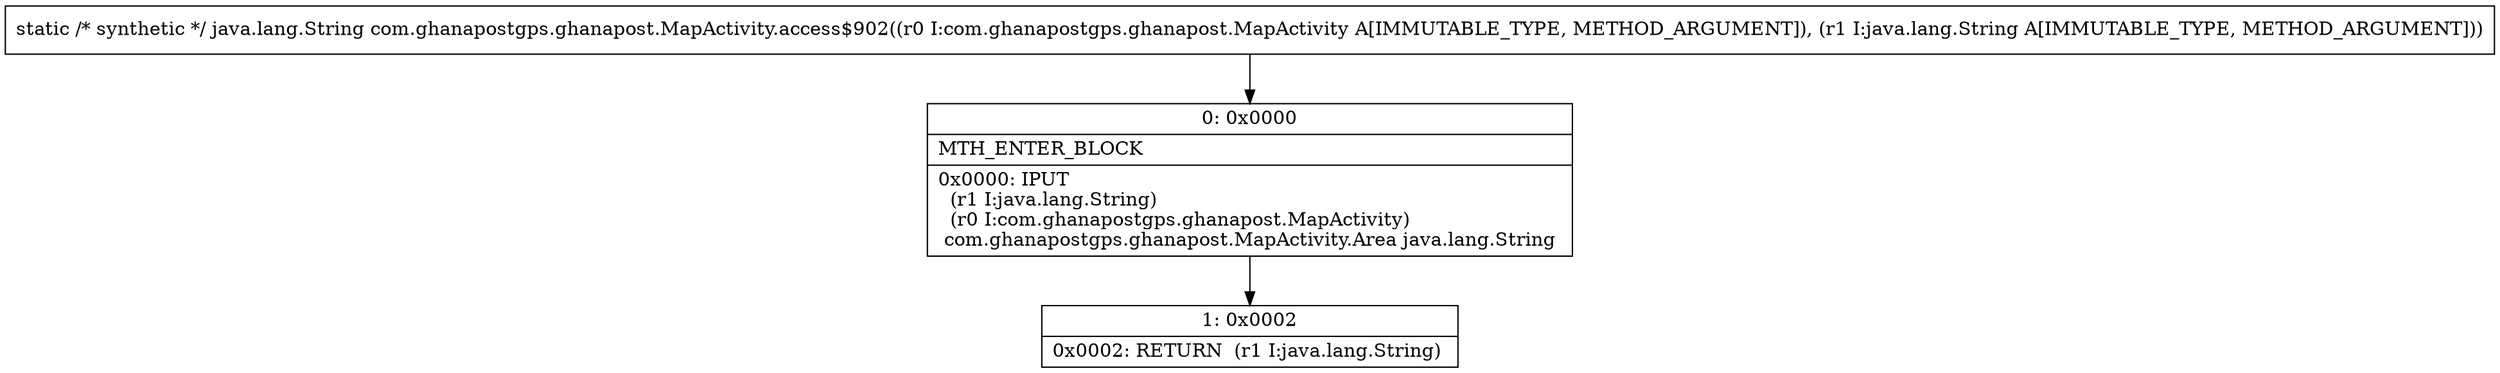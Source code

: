 digraph "CFG forcom.ghanapostgps.ghanapost.MapActivity.access$902(Lcom\/ghanapostgps\/ghanapost\/MapActivity;Ljava\/lang\/String;)Ljava\/lang\/String;" {
Node_0 [shape=record,label="{0\:\ 0x0000|MTH_ENTER_BLOCK\l|0x0000: IPUT  \l  (r1 I:java.lang.String)\l  (r0 I:com.ghanapostgps.ghanapost.MapActivity)\l com.ghanapostgps.ghanapost.MapActivity.Area java.lang.String \l}"];
Node_1 [shape=record,label="{1\:\ 0x0002|0x0002: RETURN  (r1 I:java.lang.String) \l}"];
MethodNode[shape=record,label="{static \/* synthetic *\/ java.lang.String com.ghanapostgps.ghanapost.MapActivity.access$902((r0 I:com.ghanapostgps.ghanapost.MapActivity A[IMMUTABLE_TYPE, METHOD_ARGUMENT]), (r1 I:java.lang.String A[IMMUTABLE_TYPE, METHOD_ARGUMENT])) }"];
MethodNode -> Node_0;
Node_0 -> Node_1;
}

